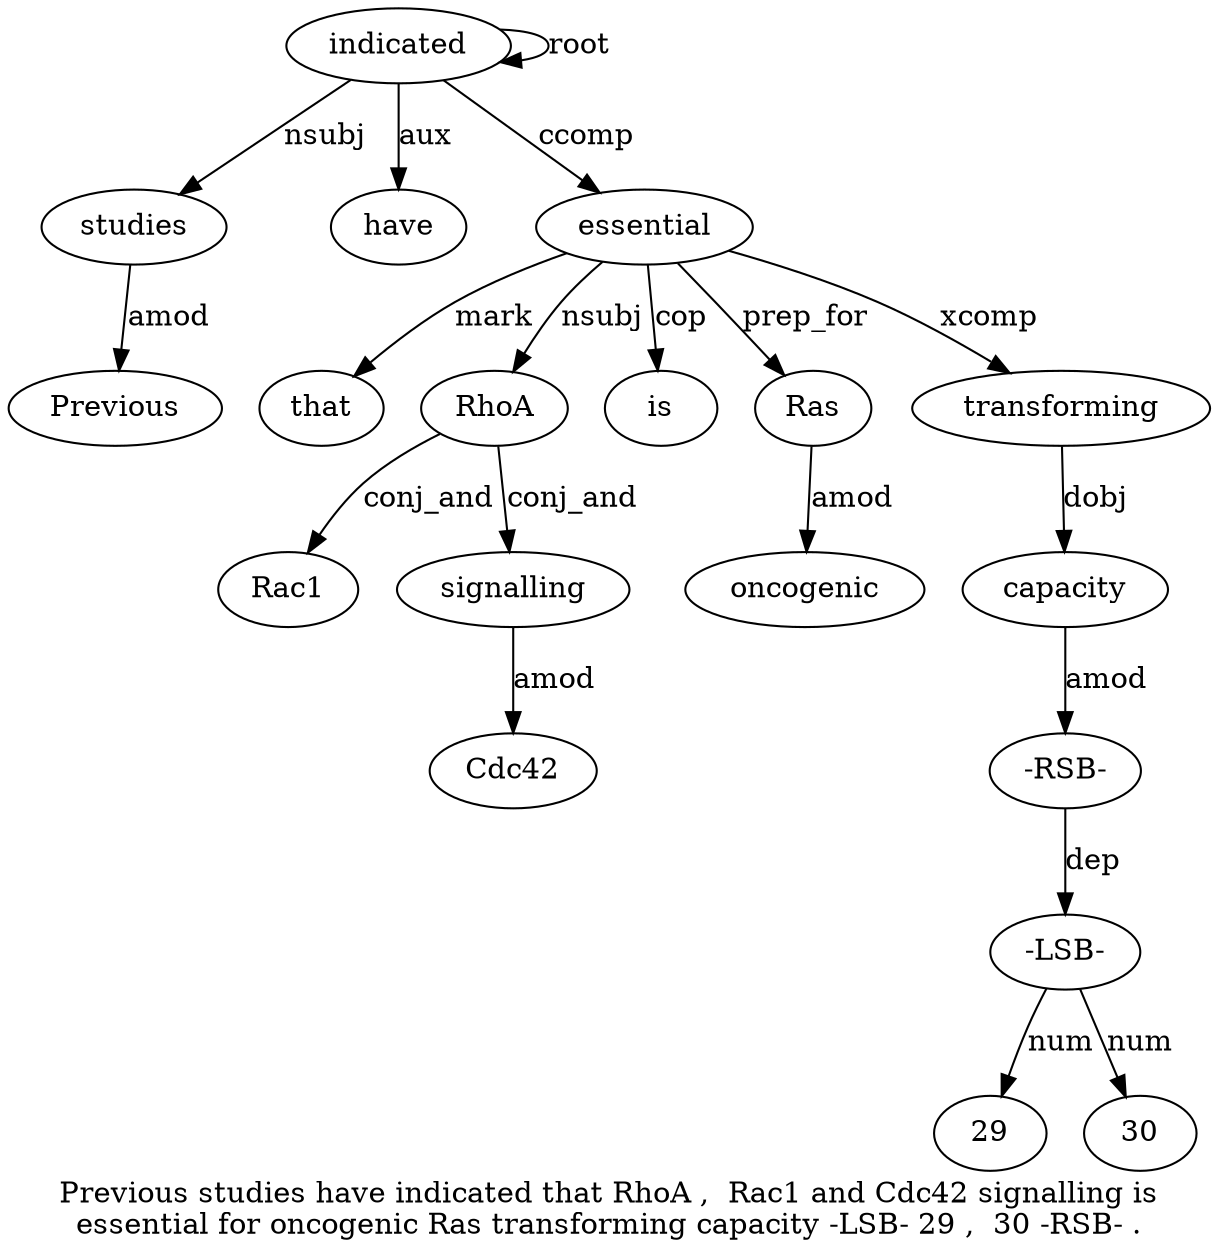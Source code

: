 digraph "Previous studies have indicated that RhoA ,  Rac1 and Cdc42 signalling is essential for oncogenic Ras transforming capacity -LSB- 29 ,  30 -RSB- ." {
label="Previous studies have indicated that RhoA ,  Rac1 and Cdc42 signalling is
essential for oncogenic Ras transforming capacity -LSB- 29 ,  30 -RSB- .";
studies2 [style=filled, fillcolor=white, label=studies];
Previous1 [style=filled, fillcolor=white, label=Previous];
studies2 -> Previous1  [label=amod];
indicated4 [style=filled, fillcolor=white, label=indicated];
indicated4 -> studies2  [label=nsubj];
have3 [style=filled, fillcolor=white, label=have];
indicated4 -> have3  [label=aux];
indicated4 -> indicated4  [label=root];
essential13 [style=filled, fillcolor=white, label=essential];
that5 [style=filled, fillcolor=white, label=that];
essential13 -> that5  [label=mark];
RhoA6 [style=filled, fillcolor=white, label=RhoA];
essential13 -> RhoA6  [label=nsubj];
Rac18 [style=filled, fillcolor=white, label=Rac1];
RhoA6 -> Rac18  [label=conj_and];
signalling11 [style=filled, fillcolor=white, label=signalling];
Cdc4210 [style=filled, fillcolor=white, label=Cdc42];
signalling11 -> Cdc4210  [label=amod];
RhoA6 -> signalling11  [label=conj_and];
is12 [style=filled, fillcolor=white, label=is];
essential13 -> is12  [label=cop];
indicated4 -> essential13  [label=ccomp];
Ras16 [style=filled, fillcolor=white, label=Ras];
oncogenic15 [style=filled, fillcolor=white, label=oncogenic];
Ras16 -> oncogenic15  [label=amod];
essential13 -> Ras16  [label=prep_for];
transforming17 [style=filled, fillcolor=white, label=transforming];
essential13 -> transforming17  [label=xcomp];
capacity18 [style=filled, fillcolor=white, label=capacity];
transforming17 -> capacity18  [label=dobj];
"-RSB-23" [style=filled, fillcolor=white, label="-RSB-"];
"-LSB-19" [style=filled, fillcolor=white, label="-LSB-"];
"-RSB-23" -> "-LSB-19"  [label=dep];
2920 [style=filled, fillcolor=white, label=29];
"-LSB-19" -> 2920  [label=num];
3022 [style=filled, fillcolor=white, label=30];
"-LSB-19" -> 3022  [label=num];
capacity18 -> "-RSB-23"  [label=amod];
}

